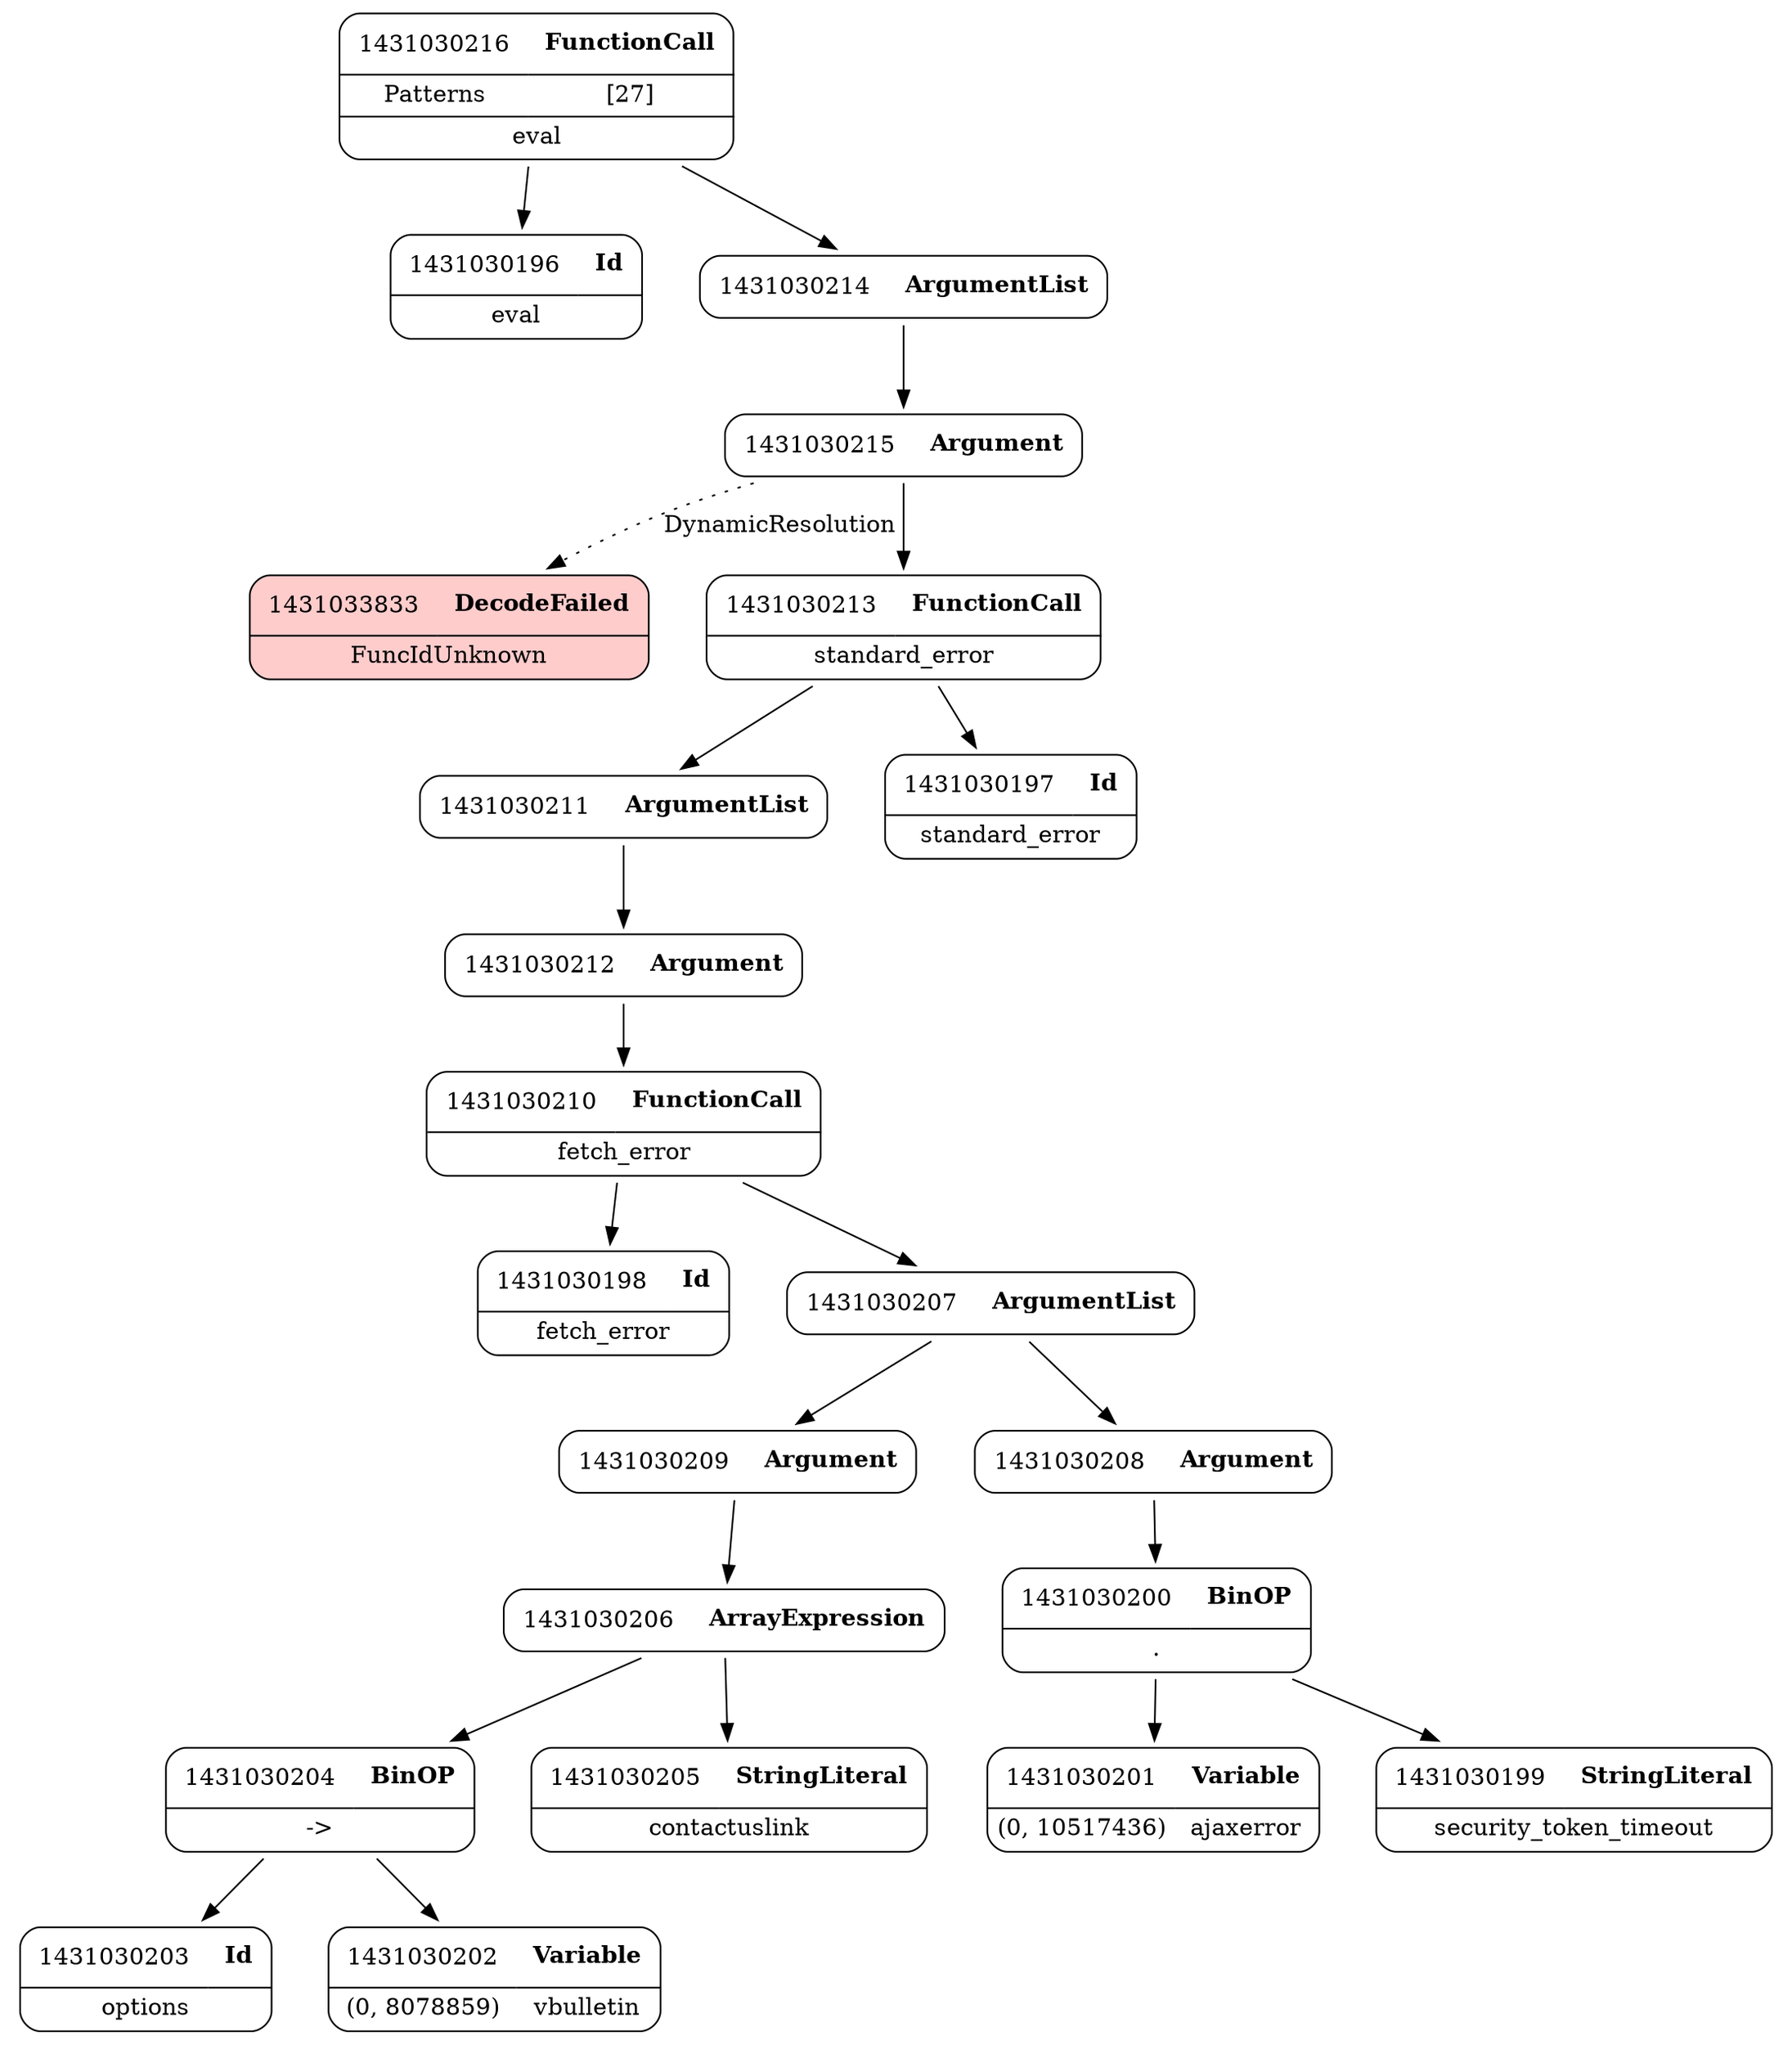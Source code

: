 digraph ast {
node [shape=none];
1431033833 [label=<<TABLE border='1' cellspacing='0' cellpadding='10' style='rounded' bgcolor='#FFCCCC' ><TR><TD border='0'>1431033833</TD><TD border='0'><B>DecodeFailed</B></TD></TR><HR/><TR><TD border='0' cellpadding='5' colspan='2'>FuncIdUnknown</TD></TR></TABLE>>];
1431030216 [label=<<TABLE border='1' cellspacing='0' cellpadding='10' style='rounded' ><TR><TD border='0'>1431030216</TD><TD border='0'><B>FunctionCall</B></TD></TR><HR/><TR><TD border='0' cellpadding='5'>Patterns</TD><TD border='0' cellpadding='5'>[27]</TD></TR><HR/><TR><TD border='0' cellpadding='5' colspan='2'>eval</TD></TR></TABLE>>];
1431030216 -> 1431030196 [weight=2];
1431030216 -> 1431030214 [weight=2];
1431030211 [label=<<TABLE border='1' cellspacing='0' cellpadding='10' style='rounded' ><TR><TD border='0'>1431030211</TD><TD border='0'><B>ArgumentList</B></TD></TR></TABLE>>];
1431030211 -> 1431030212 [weight=2];
1431030210 [label=<<TABLE border='1' cellspacing='0' cellpadding='10' style='rounded' ><TR><TD border='0'>1431030210</TD><TD border='0'><B>FunctionCall</B></TD></TR><HR/><TR><TD border='0' cellpadding='5' colspan='2'>fetch_error</TD></TR></TABLE>>];
1431030210 -> 1431030198 [weight=2];
1431030210 -> 1431030207 [weight=2];
1431030209 [label=<<TABLE border='1' cellspacing='0' cellpadding='10' style='rounded' ><TR><TD border='0'>1431030209</TD><TD border='0'><B>Argument</B></TD></TR></TABLE>>];
1431030209 -> 1431030206 [weight=2];
1431030208 [label=<<TABLE border='1' cellspacing='0' cellpadding='10' style='rounded' ><TR><TD border='0'>1431030208</TD><TD border='0'><B>Argument</B></TD></TR></TABLE>>];
1431030208 -> 1431030200 [weight=2];
1431030215 [label=<<TABLE border='1' cellspacing='0' cellpadding='10' style='rounded' ><TR><TD border='0'>1431030215</TD><TD border='0'><B>Argument</B></TD></TR></TABLE>>];
1431030215 -> 1431030213 [weight=2];
1431030215 -> 1431033833 [style=dotted,label=DynamicResolution];
1431030214 [label=<<TABLE border='1' cellspacing='0' cellpadding='10' style='rounded' ><TR><TD border='0'>1431030214</TD><TD border='0'><B>ArgumentList</B></TD></TR></TABLE>>];
1431030214 -> 1431030215 [weight=2];
1431030213 [label=<<TABLE border='1' cellspacing='0' cellpadding='10' style='rounded' ><TR><TD border='0'>1431030213</TD><TD border='0'><B>FunctionCall</B></TD></TR><HR/><TR><TD border='0' cellpadding='5' colspan='2'>standard_error</TD></TR></TABLE>>];
1431030213 -> 1431030197 [weight=2];
1431030213 -> 1431030211 [weight=2];
1431030212 [label=<<TABLE border='1' cellspacing='0' cellpadding='10' style='rounded' ><TR><TD border='0'>1431030212</TD><TD border='0'><B>Argument</B></TD></TR></TABLE>>];
1431030212 -> 1431030210 [weight=2];
1431030203 [label=<<TABLE border='1' cellspacing='0' cellpadding='10' style='rounded' ><TR><TD border='0'>1431030203</TD><TD border='0'><B>Id</B></TD></TR><HR/><TR><TD border='0' cellpadding='5' colspan='2'>options</TD></TR></TABLE>>];
1431030202 [label=<<TABLE border='1' cellspacing='0' cellpadding='10' style='rounded' ><TR><TD border='0'>1431030202</TD><TD border='0'><B>Variable</B></TD></TR><HR/><TR><TD border='0' cellpadding='5'>(0, 8078859)</TD><TD border='0' cellpadding='5'>vbulletin</TD></TR></TABLE>>];
1431030201 [label=<<TABLE border='1' cellspacing='0' cellpadding='10' style='rounded' ><TR><TD border='0'>1431030201</TD><TD border='0'><B>Variable</B></TD></TR><HR/><TR><TD border='0' cellpadding='5'>(0, 10517436)</TD><TD border='0' cellpadding='5'>ajaxerror</TD></TR></TABLE>>];
1431030200 [label=<<TABLE border='1' cellspacing='0' cellpadding='10' style='rounded' ><TR><TD border='0'>1431030200</TD><TD border='0'><B>BinOP</B></TD></TR><HR/><TR><TD border='0' cellpadding='5' colspan='2'>.</TD></TR></TABLE>>];
1431030200 -> 1431030199 [weight=2];
1431030200 -> 1431030201 [weight=2];
1431030207 [label=<<TABLE border='1' cellspacing='0' cellpadding='10' style='rounded' ><TR><TD border='0'>1431030207</TD><TD border='0'><B>ArgumentList</B></TD></TR></TABLE>>];
1431030207 -> 1431030208 [weight=2];
1431030207 -> 1431030209 [weight=2];
1431030206 [label=<<TABLE border='1' cellspacing='0' cellpadding='10' style='rounded' ><TR><TD border='0'>1431030206</TD><TD border='0'><B>ArrayExpression</B></TD></TR></TABLE>>];
1431030206 -> 1431030204 [weight=2];
1431030206 -> 1431030205 [weight=2];
1431030205 [label=<<TABLE border='1' cellspacing='0' cellpadding='10' style='rounded' ><TR><TD border='0'>1431030205</TD><TD border='0'><B>StringLiteral</B></TD></TR><HR/><TR><TD border='0' cellpadding='5' colspan='2'>contactuslink</TD></TR></TABLE>>];
1431030204 [label=<<TABLE border='1' cellspacing='0' cellpadding='10' style='rounded' ><TR><TD border='0'>1431030204</TD><TD border='0'><B>BinOP</B></TD></TR><HR/><TR><TD border='0' cellpadding='5' colspan='2'>-&gt;</TD></TR></TABLE>>];
1431030204 -> 1431030202 [weight=2];
1431030204 -> 1431030203 [weight=2];
1431030199 [label=<<TABLE border='1' cellspacing='0' cellpadding='10' style='rounded' ><TR><TD border='0'>1431030199</TD><TD border='0'><B>StringLiteral</B></TD></TR><HR/><TR><TD border='0' cellpadding='5' colspan='2'>security_token_timeout</TD></TR></TABLE>>];
1431030198 [label=<<TABLE border='1' cellspacing='0' cellpadding='10' style='rounded' ><TR><TD border='0'>1431030198</TD><TD border='0'><B>Id</B></TD></TR><HR/><TR><TD border='0' cellpadding='5' colspan='2'>fetch_error</TD></TR></TABLE>>];
1431030197 [label=<<TABLE border='1' cellspacing='0' cellpadding='10' style='rounded' ><TR><TD border='0'>1431030197</TD><TD border='0'><B>Id</B></TD></TR><HR/><TR><TD border='0' cellpadding='5' colspan='2'>standard_error</TD></TR></TABLE>>];
1431030196 [label=<<TABLE border='1' cellspacing='0' cellpadding='10' style='rounded' ><TR><TD border='0'>1431030196</TD><TD border='0'><B>Id</B></TD></TR><HR/><TR><TD border='0' cellpadding='5' colspan='2'>eval</TD></TR></TABLE>>];
}
